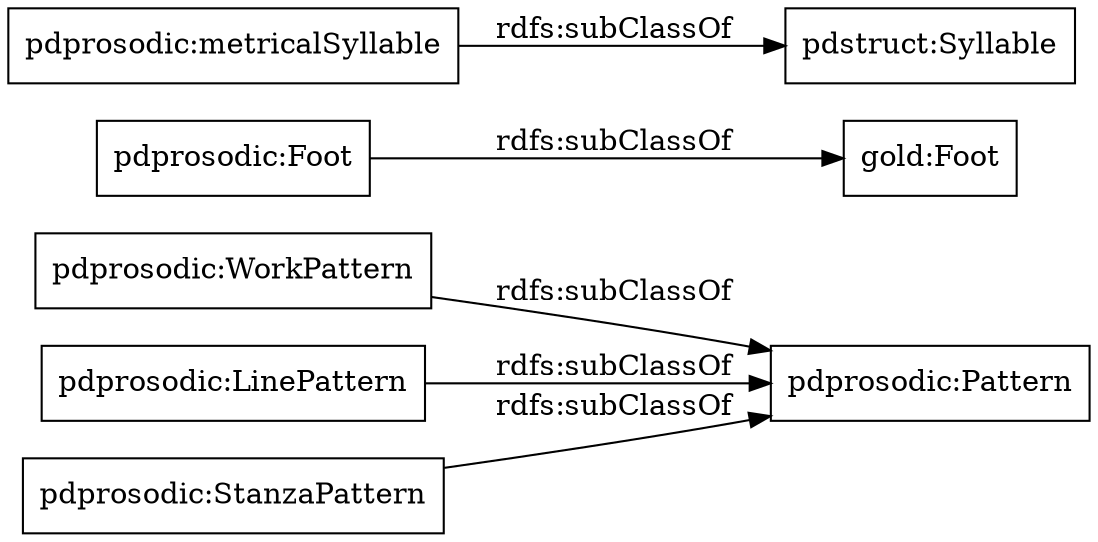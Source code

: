 digraph ar2dtool_diagram { 
rankdir=LR;
size="1000"
node [shape = rectangle, color="black"]; "pdprosodic:WorkPattern" "pdprosodic:Foot" "pdprosodic:LinePattern" "pdstruct:Syllable" "pdprosodic:Pattern" "gold:Foot" "pdprosodic:metricalSyllable" "pdprosodic:StanzaPattern" ; /*classes style*/
	"pdprosodic:StanzaPattern" -> "pdprosodic:Pattern" [ label = "rdfs:subClassOf" ];
	"pdprosodic:Foot" -> "gold:Foot" [ label = "rdfs:subClassOf" ];
	"pdprosodic:WorkPattern" -> "pdprosodic:Pattern" [ label = "rdfs:subClassOf" ];
	"pdprosodic:metricalSyllable" -> "pdstruct:Syllable" [ label = "rdfs:subClassOf" ];
	"pdprosodic:LinePattern" -> "pdprosodic:Pattern" [ label = "rdfs:subClassOf" ];

}
